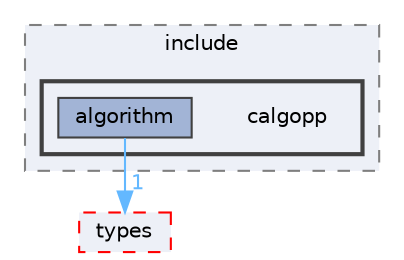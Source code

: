 digraph "lib/algorithm/include/calgopp"
{
 // LATEX_PDF_SIZE
  bgcolor="transparent";
  edge [fontname=Helvetica,fontsize=10,labelfontname=Helvetica,labelfontsize=10];
  node [fontname=Helvetica,fontsize=10,shape=box,height=0.2,width=0.4];
  compound=true
  subgraph clusterdir_9a97ad998015a048f4ab0c3f00568bf1 {
    graph [ bgcolor="#edf0f7", pencolor="grey50", label="include", fontname=Helvetica,fontsize=10 style="filled,dashed", URL="dir_9a97ad998015a048f4ab0c3f00568bf1.html",tooltip=""]
  subgraph clusterdir_54e360b79649e752a54a4ed7c16747b9 {
    graph [ bgcolor="#edf0f7", pencolor="grey25", label="", fontname=Helvetica,fontsize=10 style="filled,bold", URL="dir_54e360b79649e752a54a4ed7c16747b9.html",tooltip=""]
    dir_54e360b79649e752a54a4ed7c16747b9 [shape=plaintext, label="calgopp"];
  dir_ee6f609f36b7f01bc5cabbc5cefdf872 [label="algorithm", fillcolor="#a2b4d6", color="grey25", style="filled", URL="dir_ee6f609f36b7f01bc5cabbc5cefdf872.html",tooltip=""];
  }
  }
  dir_560694f03ee5bf1136d79e4f1ca1ca37 [label="types", fillcolor="#edf0f7", color="red", style="filled,dashed", URL="dir_560694f03ee5bf1136d79e4f1ca1ca37.html",tooltip=""];
  dir_ee6f609f36b7f01bc5cabbc5cefdf872->dir_560694f03ee5bf1136d79e4f1ca1ca37 [headlabel="1", labeldistance=1.5 headhref="dir_000001_000012.html" color="steelblue1" fontcolor="steelblue1"];
}
